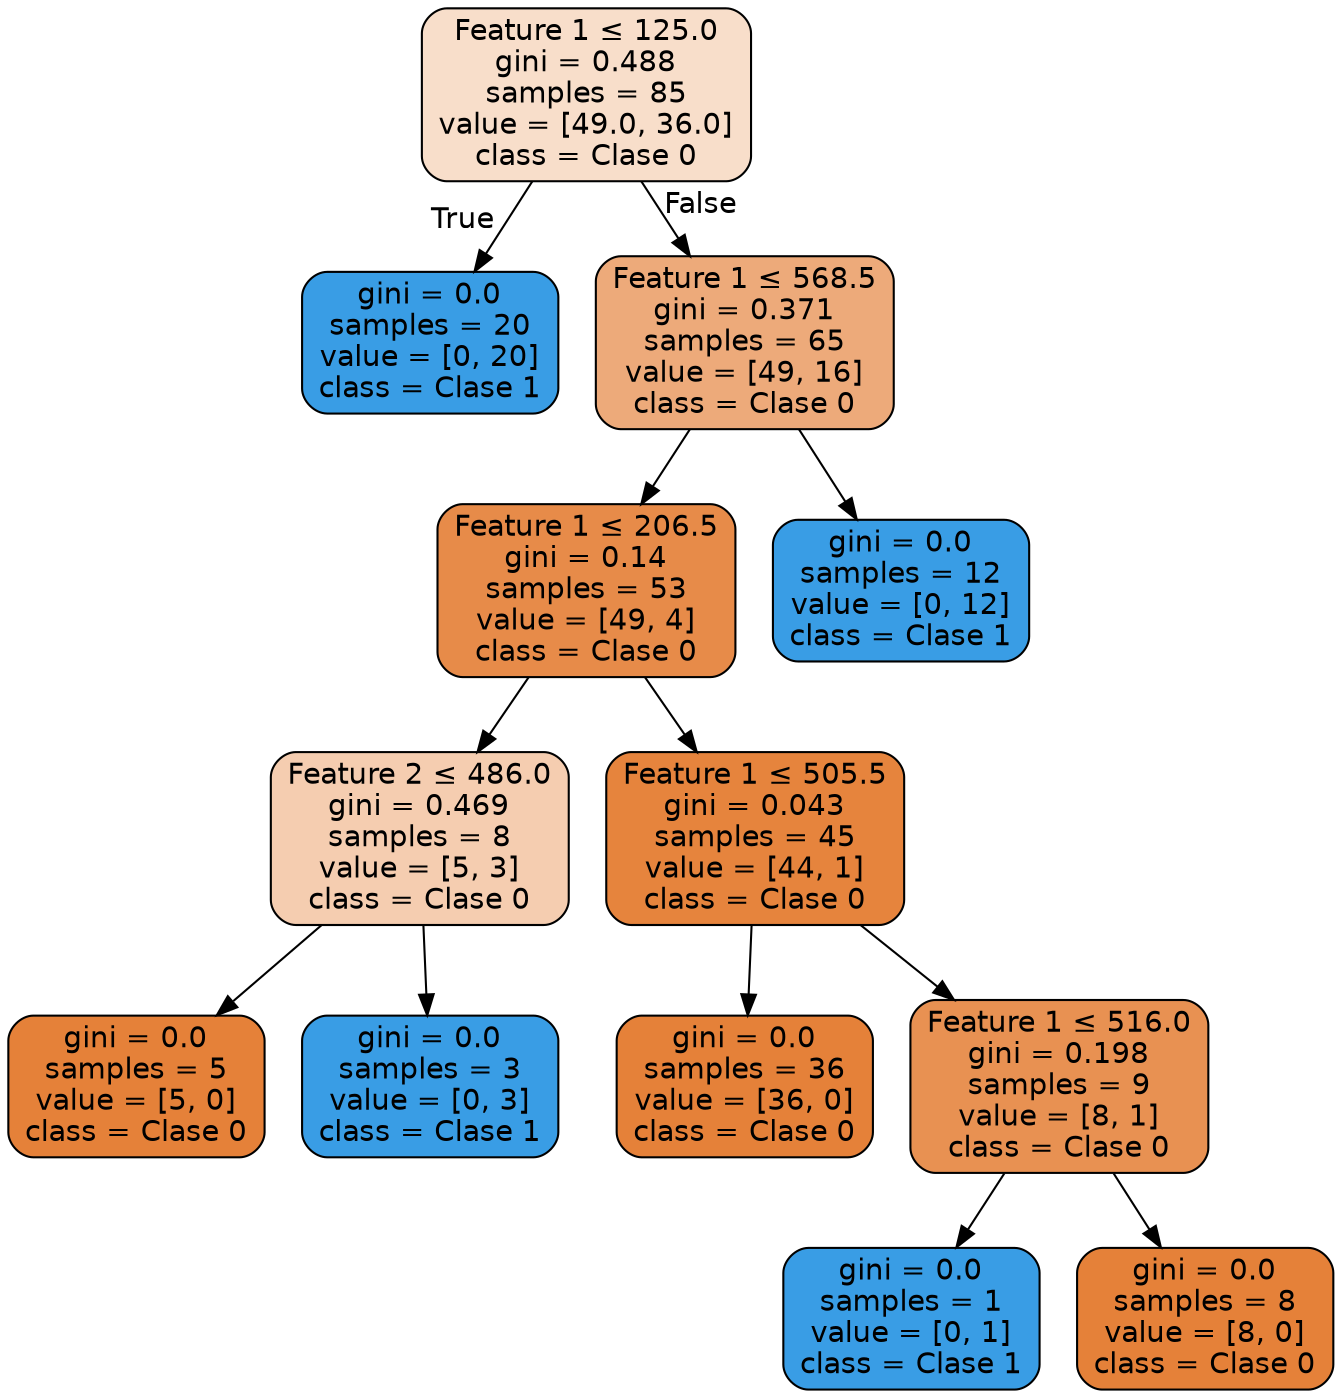 digraph Tree {
node [shape=box, style="filled, rounded", color="black", fontname="helvetica"] ;
edge [fontname="helvetica"] ;
0 [label=<Feature 1 &le; 125.0<br/>gini = 0.488<br/>samples = 85<br/>value = [49.0, 36.0]<br/>class = Clase 0>, fillcolor="#f8deca"] ;
1 [label=<gini = 0.0<br/>samples = 20<br/>value = [0, 20]<br/>class = Clase 1>, fillcolor="#399de5"] ;
0 -> 1 [labeldistance=2.5, labelangle=45, headlabel="True"] ;
2 [label=<Feature 1 &le; 568.5<br/>gini = 0.371<br/>samples = 65<br/>value = [49, 16]<br/>class = Clase 0>, fillcolor="#edaa7a"] ;
0 -> 2 [labeldistance=2.5, labelangle=-45, headlabel="False"] ;
3 [label=<Feature 1 &le; 206.5<br/>gini = 0.14<br/>samples = 53<br/>value = [49, 4]<br/>class = Clase 0>, fillcolor="#e78b49"] ;
2 -> 3 ;
4 [label=<Feature 2 &le; 486.0<br/>gini = 0.469<br/>samples = 8<br/>value = [5, 3]<br/>class = Clase 0>, fillcolor="#f5cdb0"] ;
3 -> 4 ;
5 [label=<gini = 0.0<br/>samples = 5<br/>value = [5, 0]<br/>class = Clase 0>, fillcolor="#e58139"] ;
4 -> 5 ;
6 [label=<gini = 0.0<br/>samples = 3<br/>value = [0, 3]<br/>class = Clase 1>, fillcolor="#399de5"] ;
4 -> 6 ;
7 [label=<Feature 1 &le; 505.5<br/>gini = 0.043<br/>samples = 45<br/>value = [44, 1]<br/>class = Clase 0>, fillcolor="#e6843d"] ;
3 -> 7 ;
8 [label=<gini = 0.0<br/>samples = 36<br/>value = [36, 0]<br/>class = Clase 0>, fillcolor="#e58139"] ;
7 -> 8 ;
9 [label=<Feature 1 &le; 516.0<br/>gini = 0.198<br/>samples = 9<br/>value = [8, 1]<br/>class = Clase 0>, fillcolor="#e89152"] ;
7 -> 9 ;
10 [label=<gini = 0.0<br/>samples = 1<br/>value = [0, 1]<br/>class = Clase 1>, fillcolor="#399de5"] ;
9 -> 10 ;
11 [label=<gini = 0.0<br/>samples = 8<br/>value = [8, 0]<br/>class = Clase 0>, fillcolor="#e58139"] ;
9 -> 11 ;
12 [label=<gini = 0.0<br/>samples = 12<br/>value = [0, 12]<br/>class = Clase 1>, fillcolor="#399de5"] ;
2 -> 12 ;
}
